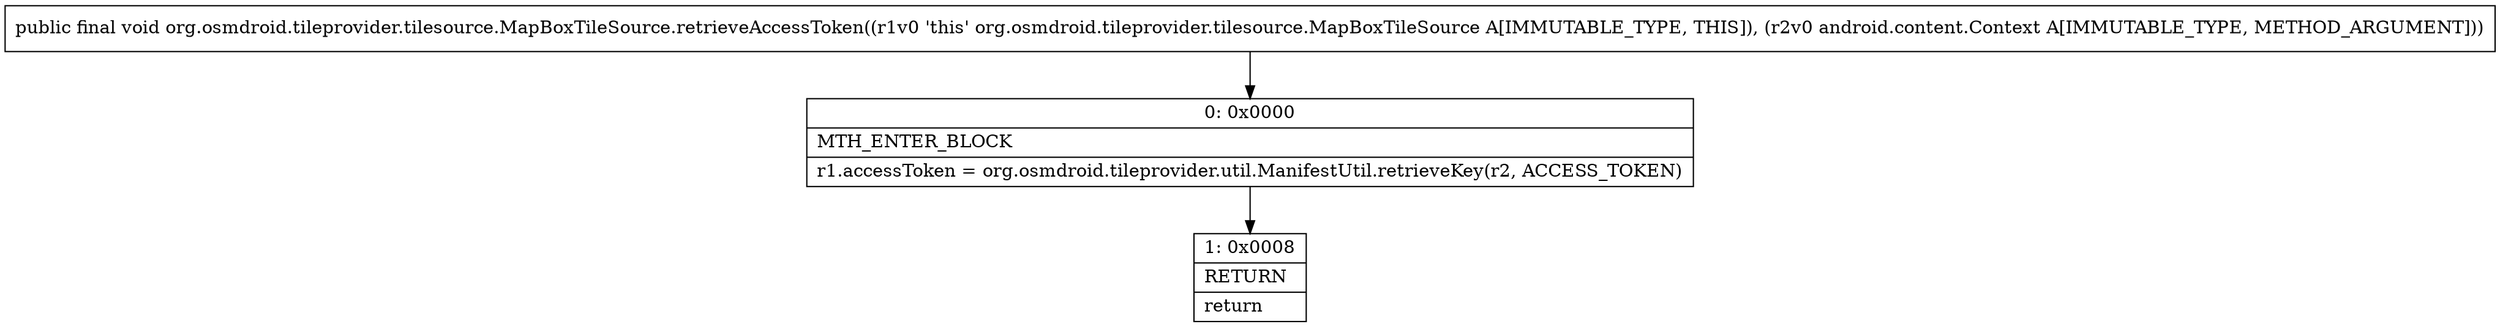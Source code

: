 digraph "CFG fororg.osmdroid.tileprovider.tilesource.MapBoxTileSource.retrieveAccessToken(Landroid\/content\/Context;)V" {
Node_0 [shape=record,label="{0\:\ 0x0000|MTH_ENTER_BLOCK\l|r1.accessToken = org.osmdroid.tileprovider.util.ManifestUtil.retrieveKey(r2, ACCESS_TOKEN)\l}"];
Node_1 [shape=record,label="{1\:\ 0x0008|RETURN\l|return\l}"];
MethodNode[shape=record,label="{public final void org.osmdroid.tileprovider.tilesource.MapBoxTileSource.retrieveAccessToken((r1v0 'this' org.osmdroid.tileprovider.tilesource.MapBoxTileSource A[IMMUTABLE_TYPE, THIS]), (r2v0 android.content.Context A[IMMUTABLE_TYPE, METHOD_ARGUMENT])) }"];
MethodNode -> Node_0;
Node_0 -> Node_1;
}

